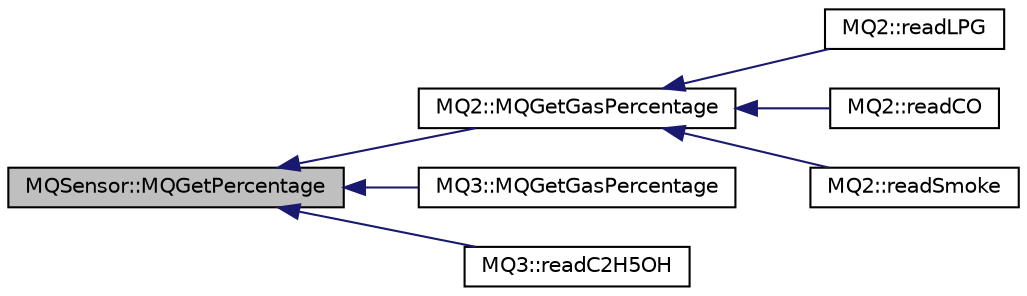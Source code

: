 digraph "MQSensor::MQGetPercentage"
{
  edge [fontname="Helvetica",fontsize="10",labelfontname="Helvetica",labelfontsize="10"];
  node [fontname="Helvetica",fontsize="10",shape=record];
  rankdir="LR";
  Node1 [label="MQSensor::MQGetPercentage",height=0.2,width=0.4,color="black", fillcolor="grey75", style="filled", fontcolor="black"];
  Node1 -> Node2 [dir="back",color="midnightblue",fontsize="10",style="solid"];
  Node2 [label="MQ2::MQGetGasPercentage",height=0.2,width=0.4,color="black", fillcolor="white", style="filled",URL="$class_m_q2.html#af15a9dcbc276c5450bb9a724f63dcab0"];
  Node2 -> Node3 [dir="back",color="midnightblue",fontsize="10",style="solid"];
  Node3 [label="MQ2::readLPG",height=0.2,width=0.4,color="black", fillcolor="white", style="filled",URL="$class_m_q2.html#a2296a9afdb61a9fbbc847975bb8215b1"];
  Node2 -> Node4 [dir="back",color="midnightblue",fontsize="10",style="solid"];
  Node4 [label="MQ2::readCO",height=0.2,width=0.4,color="black", fillcolor="white", style="filled",URL="$class_m_q2.html#a0046d6b42779f6559fc3c5d4f992560e"];
  Node2 -> Node5 [dir="back",color="midnightblue",fontsize="10",style="solid"];
  Node5 [label="MQ2::readSmoke",height=0.2,width=0.4,color="black", fillcolor="white", style="filled",URL="$class_m_q2.html#aedd4834f6016a185af8b31f6b162fce2"];
  Node1 -> Node6 [dir="back",color="midnightblue",fontsize="10",style="solid"];
  Node6 [label="MQ3::MQGetGasPercentage",height=0.2,width=0.4,color="black", fillcolor="white", style="filled",URL="$class_m_q3.html#abadddbaa140943a12375741adbce67fe"];
  Node1 -> Node7 [dir="back",color="midnightblue",fontsize="10",style="solid"];
  Node7 [label="MQ3::readC2H5OH",height=0.2,width=0.4,color="black", fillcolor="white", style="filled",URL="$class_m_q3.html#ab186b1fdf6217d4a175c88c26422138a"];
}
